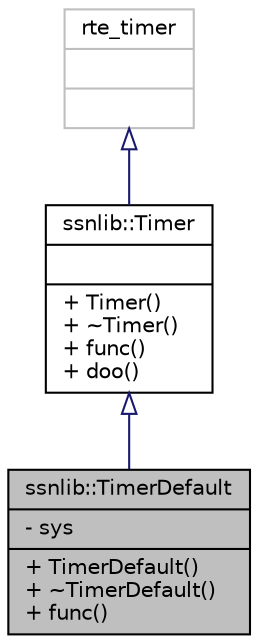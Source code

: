 digraph "ssnlib::TimerDefault"
{
  edge [fontname="Helvetica",fontsize="10",labelfontname="Helvetica",labelfontsize="10"];
  node [fontname="Helvetica",fontsize="10",shape=record];
  Node1 [label="{ssnlib::TimerDefault\n|- sys\l|+ TimerDefault()\l+ ~TimerDefault()\l+ func()\l}",height=0.2,width=0.4,color="black", fillcolor="grey75", style="filled", fontcolor="black"];
  Node2 -> Node1 [dir="back",color="midnightblue",fontsize="10",style="solid",arrowtail="onormal",fontname="Helvetica"];
  Node2 [label="{ssnlib::Timer\n||+ Timer()\l+ ~Timer()\l+ func()\l+ doo()\l}",height=0.2,width=0.4,color="black", fillcolor="white", style="filled",URL="$structssnlib_1_1Timer.html"];
  Node3 -> Node2 [dir="back",color="midnightblue",fontsize="10",style="solid",arrowtail="onormal",fontname="Helvetica"];
  Node3 [label="{rte_timer\n||}",height=0.2,width=0.4,color="grey75", fillcolor="white", style="filled"];
}
